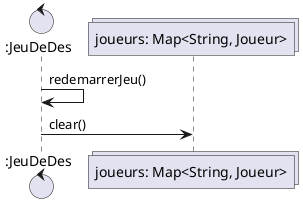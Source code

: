 @startuml
control ":JeuDeDes" as JD
collections "joueurs: Map<String, Joueur>" as joueurs

JD -> JD : redemarrerJeu()
JD -> joueurs : clear()
@enduml